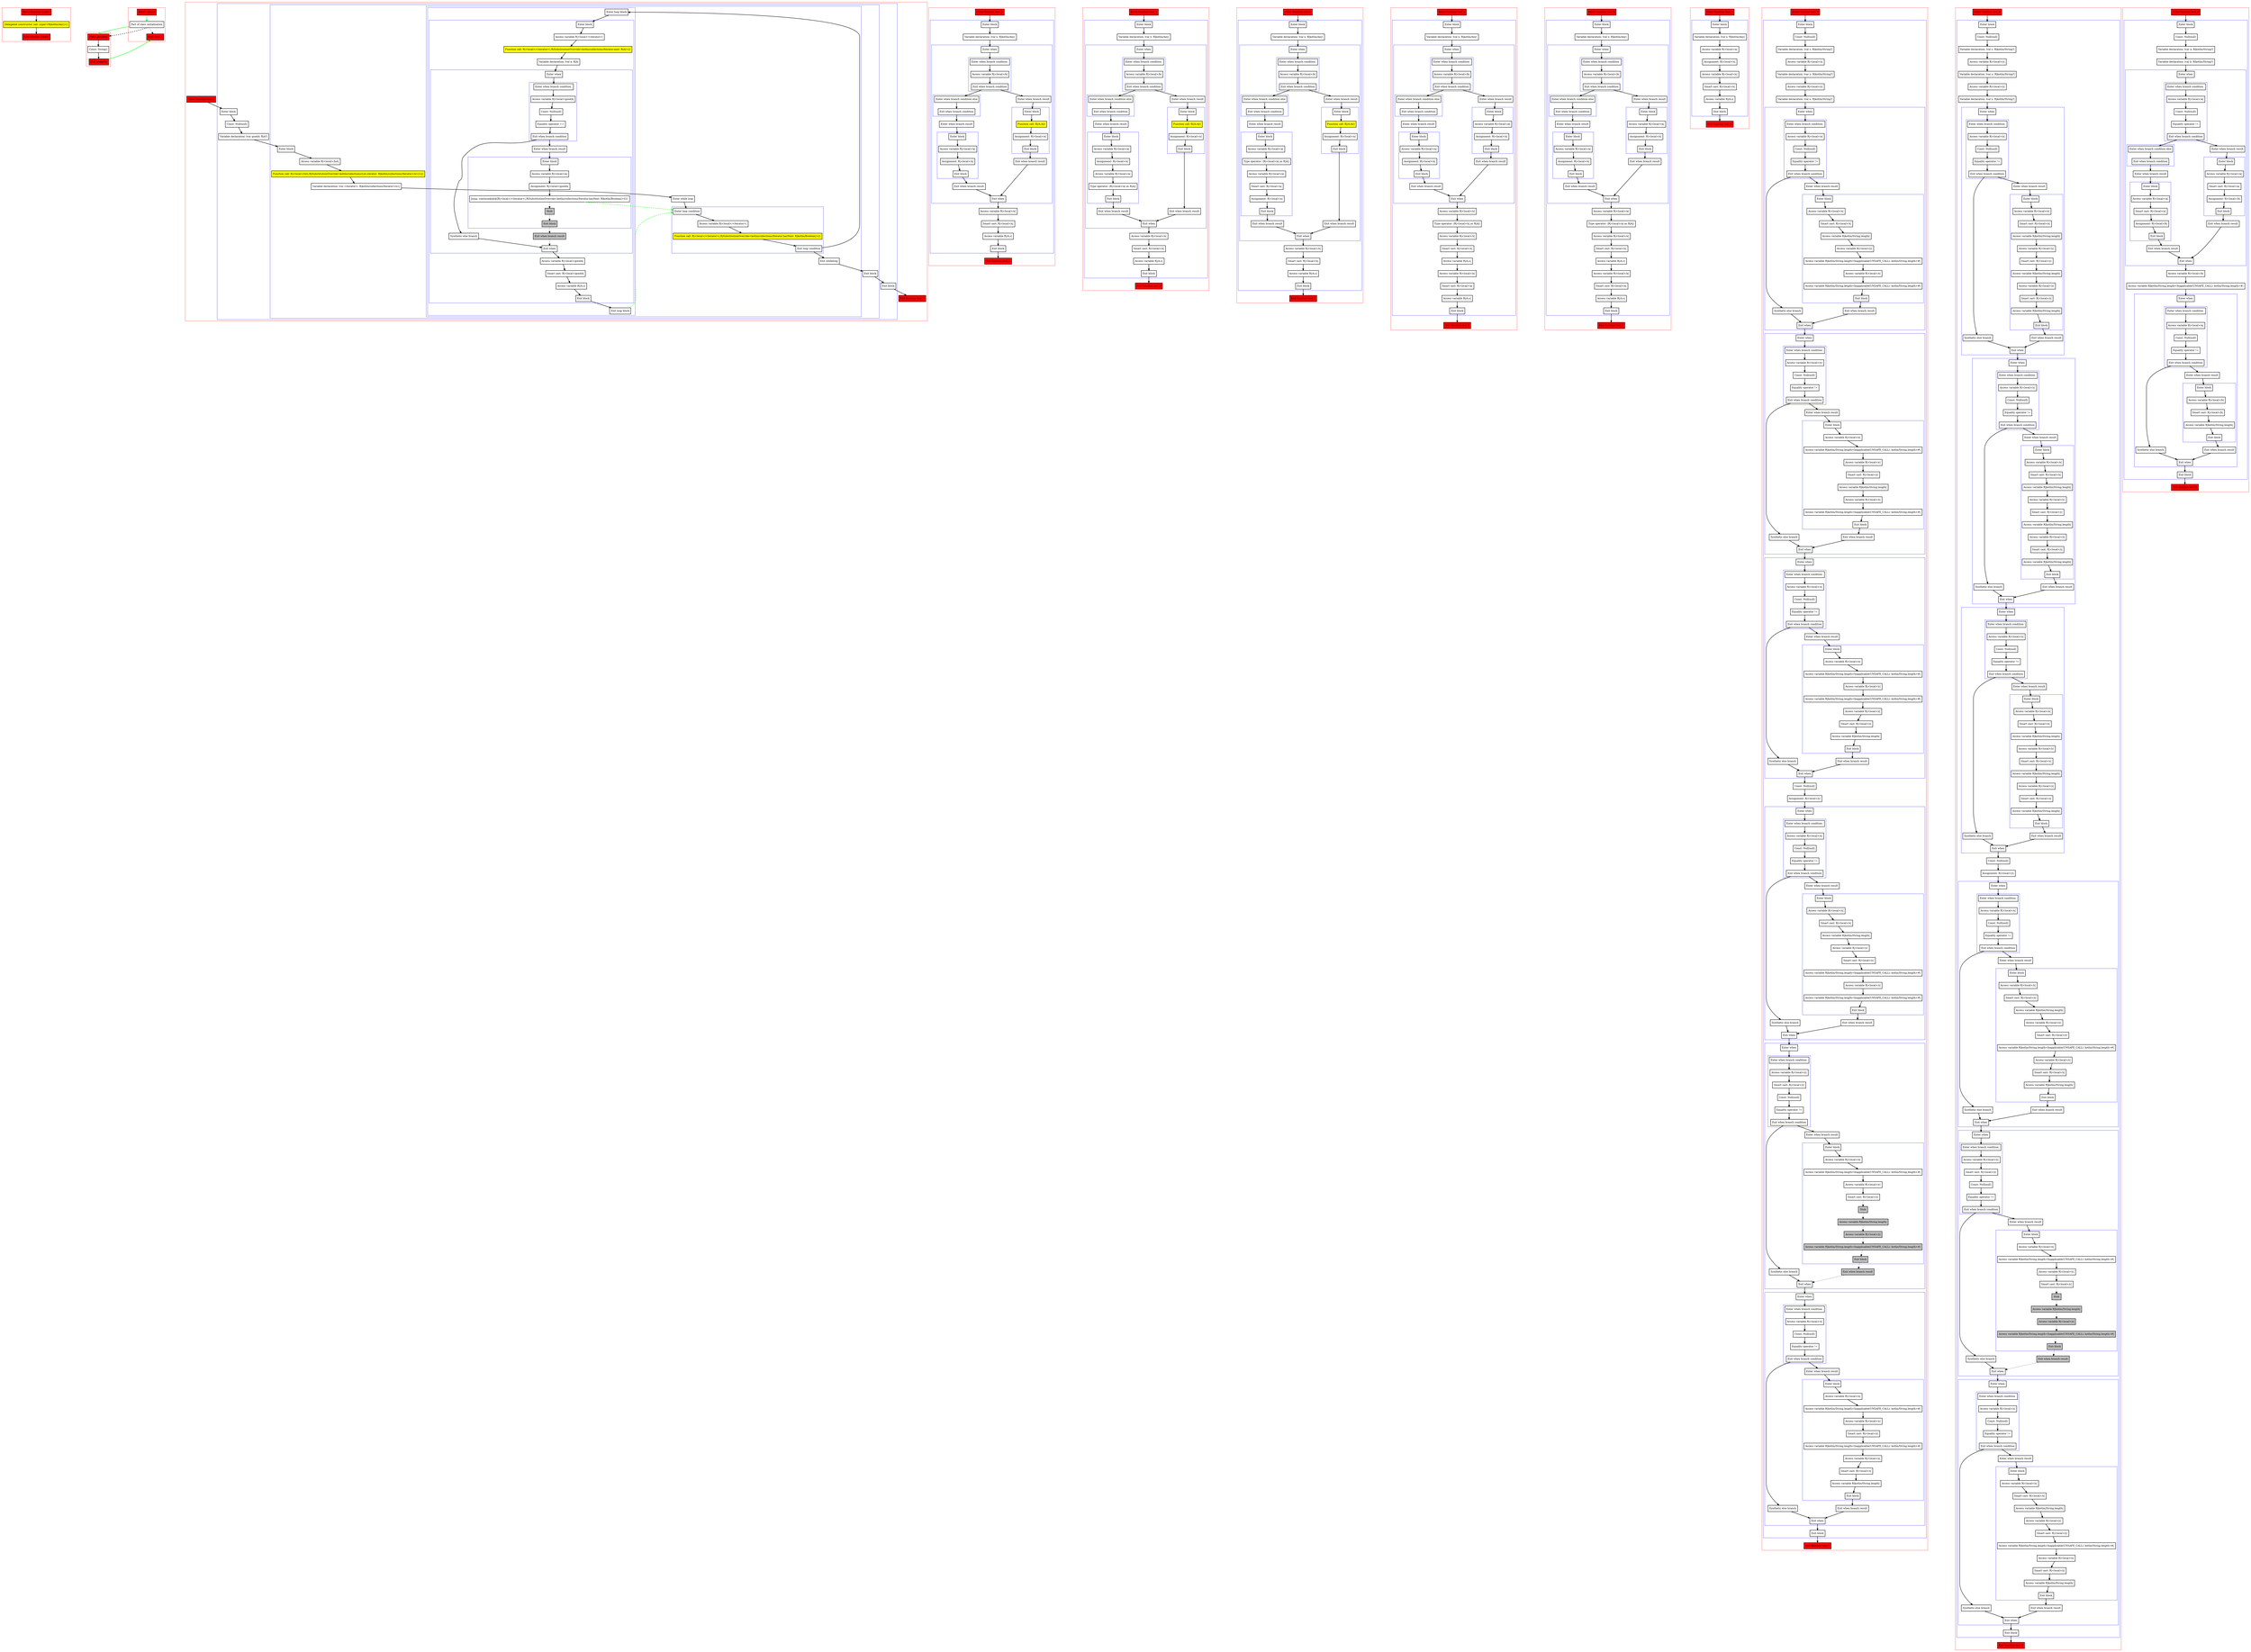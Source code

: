 digraph boundSmartcastsInBranches_kt {
    graph [nodesep=3]
    node [shape=box penwidth=2]
    edge [penwidth=2]

    subgraph cluster_0 {
        color=red
        0 [label="Enter function <init>" style="filled" fillcolor=red];
        1 [label="Delegated constructor call: super<R|kotlin/Any|>()" style="filled" fillcolor=yellow];
        2 [label="Exit function <init>" style="filled" fillcolor=red];
    }
    0 -> {1};
    1 -> {2};

    subgraph cluster_1 {
        color=red
        3 [label="Enter property" style="filled" fillcolor=red];
        4 [label="Const: String()"];
        5 [label="Exit property" style="filled" fillcolor=red];
    }
    3 -> {4};
    4 -> {5};
    5 -> {8} [color=green];

    subgraph cluster_2 {
        color=red
        6 [label="Enter class A" style="filled" fillcolor=red];
        7 [label="Part of class initialization"];
        8 [label="Exit class A" style="filled" fillcolor=red];
    }
    6 -> {7} [color=green];
    7 -> {3} [color=green];
    7 -> {8} [style=dotted];
    7 -> {3} [style=dashed];

    subgraph cluster_3 {
        color=red
        9 [label="Enter function test_0" style="filled" fillcolor=red];
        subgraph cluster_4 {
            color=blue
            10 [label="Enter block"];
            11 [label="Const: Null(null)"];
            12 [label="Variable declaration: lvar goodA: R|A?|"];
            subgraph cluster_5 {
                color=blue
                13 [label="Enter block"];
                14 [label="Access variable R|<local>/list|"];
                15 [label="Function call: R|<local>/list|.R|SubstitutionOverride<kotlin/collections/List.iterator: R|kotlin/collections/Iterator<A>|>|()" style="filled" fillcolor=yellow];
                16 [label="Variable declaration: lval <iterator>: R|kotlin/collections/Iterator<A>|"];
                subgraph cluster_6 {
                    color=blue
                    17 [label="Enter while loop"];
                    subgraph cluster_7 {
                        color=blue
                        18 [label="Enter loop condition"];
                        19 [label="Access variable R|<local>/<iterator>|"];
                        20 [label="Function call: R|<local>/<iterator>|.R|SubstitutionOverride<kotlin/collections/Iterator.hasNext: R|kotlin/Boolean|>|()" style="filled" fillcolor=yellow];
                        21 [label="Exit loop condition"];
                    }
                    subgraph cluster_8 {
                        color=blue
                        22 [label="Enter loop block"];
                        subgraph cluster_9 {
                            color=blue
                            23 [label="Enter block"];
                            24 [label="Access variable R|<local>/<iterator>|"];
                            25 [label="Function call: R|<local>/<iterator>|.R|SubstitutionOverride<kotlin/collections/Iterator.next: R|A|>|()" style="filled" fillcolor=yellow];
                            26 [label="Variable declaration: lval a: R|A|"];
                            subgraph cluster_10 {
                                color=blue
                                27 [label="Enter when"];
                                subgraph cluster_11 {
                                    color=blue
                                    28 [label="Enter when branch condition "];
                                    29 [label="Access variable R|<local>/goodA|"];
                                    30 [label="Const: Null(null)"];
                                    31 [label="Equality operator =="];
                                    32 [label="Exit when branch condition"];
                                }
                                33 [label="Synthetic else branch"];
                                34 [label="Enter when branch result"];
                                subgraph cluster_12 {
                                    color=blue
                                    35 [label="Enter block"];
                                    36 [label="Access variable R|<local>/a|"];
                                    37 [label="Assignment: R|<local>/goodA|"];
                                    38 [label="Jump: continue@@@[R|<local>/<iterator>|.R|SubstitutionOverride<kotlin/collections/Iterator.hasNext: R|kotlin/Boolean|>|()] "];
                                    39 [label="Stub" style="filled" fillcolor=gray];
                                    40 [label="Exit block" style="filled" fillcolor=gray];
                                }
                                41 [label="Exit when branch result" style="filled" fillcolor=gray];
                                42 [label="Exit when"];
                            }
                            43 [label="Access variable R|<local>/goodA|"];
                            44 [label="Smart cast: R|<local>/goodA|"];
                            45 [label="Access variable R|/A.s|"];
                            46 [label="Exit block"];
                        }
                        47 [label="Exit loop block"];
                    }
                    48 [label="Exit whileloop"];
                }
                49 [label="Exit block"];
            }
            50 [label="Exit block"];
        }
        51 [label="Exit function test_0" style="filled" fillcolor=red];
    }
    9 -> {10};
    10 -> {11};
    11 -> {12};
    12 -> {13};
    13 -> {14};
    14 -> {15};
    15 -> {16};
    16 -> {17};
    17 -> {18};
    18 -> {19};
    19 -> {20};
    20 -> {21};
    21 -> {22 48};
    22 -> {23};
    23 -> {24};
    24 -> {25};
    25 -> {26};
    26 -> {27};
    27 -> {28};
    28 -> {29};
    29 -> {30};
    30 -> {31};
    31 -> {32};
    32 -> {33 34};
    33 -> {42};
    34 -> {35};
    35 -> {36};
    36 -> {37};
    37 -> {38};
    38 -> {18} [color=green style=dashed];
    38 -> {39} [style=dotted];
    39 -> {40} [style=dotted];
    40 -> {41} [style=dotted];
    41 -> {42} [style=dotted];
    42 -> {43};
    43 -> {44};
    44 -> {45};
    45 -> {46};
    46 -> {47};
    47 -> {18} [color=green style=dashed];
    48 -> {49};
    49 -> {50};
    50 -> {51};

    subgraph cluster_13 {
        color=red
        52 [label="Enter function test_1" style="filled" fillcolor=red];
        subgraph cluster_14 {
            color=blue
            53 [label="Enter block"];
            54 [label="Variable declaration: lval x: R|kotlin/Any|"];
            subgraph cluster_15 {
                color=blue
                55 [label="Enter when"];
                subgraph cluster_16 {
                    color=blue
                    56 [label="Enter when branch condition "];
                    57 [label="Access variable R|<local>/b|"];
                    58 [label="Exit when branch condition"];
                }
                subgraph cluster_17 {
                    color=blue
                    59 [label="Enter when branch condition else"];
                    60 [label="Exit when branch condition"];
                }
                61 [label="Enter when branch result"];
                subgraph cluster_18 {
                    color=blue
                    62 [label="Enter block"];
                    63 [label="Access variable R|<local>/a|"];
                    64 [label="Assignment: R|<local>/x|"];
                    65 [label="Exit block"];
                }
                66 [label="Exit when branch result"];
                67 [label="Enter when branch result"];
                subgraph cluster_19 {
                    color=blue
                    68 [label="Enter block"];
                    69 [label="Function call: R|/A.A|()" style="filled" fillcolor=yellow];
                    70 [label="Assignment: R|<local>/x|"];
                    71 [label="Exit block"];
                }
                72 [label="Exit when branch result"];
                73 [label="Exit when"];
            }
            74 [label="Access variable R|<local>/x|"];
            75 [label="Smart cast: R|<local>/x|"];
            76 [label="Access variable R|/A.s|"];
            77 [label="Exit block"];
        }
        78 [label="Exit function test_1" style="filled" fillcolor=red];
    }
    52 -> {53};
    53 -> {54};
    54 -> {55};
    55 -> {56};
    56 -> {57};
    57 -> {58};
    58 -> {59 67};
    59 -> {60};
    60 -> {61};
    61 -> {62};
    62 -> {63};
    63 -> {64};
    64 -> {65};
    65 -> {66};
    66 -> {73};
    67 -> {68};
    68 -> {69};
    69 -> {70};
    70 -> {71};
    71 -> {72};
    72 -> {73};
    73 -> {74};
    74 -> {75};
    75 -> {76};
    76 -> {77};
    77 -> {78};

    subgraph cluster_20 {
        color=red
        79 [label="Enter function test_2" style="filled" fillcolor=red];
        subgraph cluster_21 {
            color=blue
            80 [label="Enter block"];
            81 [label="Variable declaration: lval x: R|kotlin/Any|"];
            subgraph cluster_22 {
                color=blue
                82 [label="Enter when"];
                subgraph cluster_23 {
                    color=blue
                    83 [label="Enter when branch condition "];
                    84 [label="Access variable R|<local>/b|"];
                    85 [label="Exit when branch condition"];
                }
                subgraph cluster_24 {
                    color=blue
                    86 [label="Enter when branch condition else"];
                    87 [label="Exit when branch condition"];
                }
                88 [label="Enter when branch result"];
                subgraph cluster_25 {
                    color=blue
                    89 [label="Enter block"];
                    90 [label="Access variable R|<local>/a|"];
                    91 [label="Assignment: R|<local>/x|"];
                    92 [label="Access variable R|<local>/a|"];
                    93 [label="Type operator: (R|<local>/a| as R|A|)"];
                    94 [label="Exit block"];
                }
                95 [label="Exit when branch result"];
                96 [label="Enter when branch result"];
                subgraph cluster_26 {
                    color=blue
                    97 [label="Enter block"];
                    98 [label="Function call: R|/A.A|()" style="filled" fillcolor=yellow];
                    99 [label="Assignment: R|<local>/x|"];
                    100 [label="Exit block"];
                }
                101 [label="Exit when branch result"];
                102 [label="Exit when"];
            }
            103 [label="Access variable R|<local>/x|"];
            104 [label="Smart cast: R|<local>/x|"];
            105 [label="Access variable R|/A.s|"];
            106 [label="Exit block"];
        }
        107 [label="Exit function test_2" style="filled" fillcolor=red];
    }
    79 -> {80};
    80 -> {81};
    81 -> {82};
    82 -> {83};
    83 -> {84};
    84 -> {85};
    85 -> {86 96};
    86 -> {87};
    87 -> {88};
    88 -> {89};
    89 -> {90};
    90 -> {91};
    91 -> {92};
    92 -> {93};
    93 -> {94};
    94 -> {95};
    95 -> {102};
    96 -> {97};
    97 -> {98};
    98 -> {99};
    99 -> {100};
    100 -> {101};
    101 -> {102};
    102 -> {103};
    103 -> {104};
    104 -> {105};
    105 -> {106};
    106 -> {107};

    subgraph cluster_27 {
        color=red
        108 [label="Enter function test_3" style="filled" fillcolor=red];
        subgraph cluster_28 {
            color=blue
            109 [label="Enter block"];
            110 [label="Variable declaration: lval x: R|kotlin/Any|"];
            subgraph cluster_29 {
                color=blue
                111 [label="Enter when"];
                subgraph cluster_30 {
                    color=blue
                    112 [label="Enter when branch condition "];
                    113 [label="Access variable R|<local>/b|"];
                    114 [label="Exit when branch condition"];
                }
                subgraph cluster_31 {
                    color=blue
                    115 [label="Enter when branch condition else"];
                    116 [label="Exit when branch condition"];
                }
                117 [label="Enter when branch result"];
                subgraph cluster_32 {
                    color=blue
                    118 [label="Enter block"];
                    119 [label="Access variable R|<local>/a|"];
                    120 [label="Type operator: (R|<local>/a| as R|A|)"];
                    121 [label="Access variable R|<local>/a|"];
                    122 [label="Smart cast: R|<local>/a|"];
                    123 [label="Assignment: R|<local>/x|"];
                    124 [label="Exit block"];
                }
                125 [label="Exit when branch result"];
                126 [label="Enter when branch result"];
                subgraph cluster_33 {
                    color=blue
                    127 [label="Enter block"];
                    128 [label="Function call: R|/A.A|()" style="filled" fillcolor=yellow];
                    129 [label="Assignment: R|<local>/x|"];
                    130 [label="Exit block"];
                }
                131 [label="Exit when branch result"];
                132 [label="Exit when"];
            }
            133 [label="Access variable R|<local>/x|"];
            134 [label="Smart cast: R|<local>/x|"];
            135 [label="Access variable R|/A.s|"];
            136 [label="Exit block"];
        }
        137 [label="Exit function test_3" style="filled" fillcolor=red];
    }
    108 -> {109};
    109 -> {110};
    110 -> {111};
    111 -> {112};
    112 -> {113};
    113 -> {114};
    114 -> {115 126};
    115 -> {116};
    116 -> {117};
    117 -> {118};
    118 -> {119};
    119 -> {120};
    120 -> {121};
    121 -> {122};
    122 -> {123};
    123 -> {124};
    124 -> {125};
    125 -> {132};
    126 -> {127};
    127 -> {128};
    128 -> {129};
    129 -> {130};
    130 -> {131};
    131 -> {132};
    132 -> {133};
    133 -> {134};
    134 -> {135};
    135 -> {136};
    136 -> {137};

    subgraph cluster_34 {
        color=red
        138 [label="Enter function test_4" style="filled" fillcolor=red];
        subgraph cluster_35 {
            color=blue
            139 [label="Enter block"];
            140 [label="Variable declaration: lval x: R|kotlin/Any|"];
            subgraph cluster_36 {
                color=blue
                141 [label="Enter when"];
                subgraph cluster_37 {
                    color=blue
                    142 [label="Enter when branch condition "];
                    143 [label="Access variable R|<local>/b|"];
                    144 [label="Exit when branch condition"];
                }
                subgraph cluster_38 {
                    color=blue
                    145 [label="Enter when branch condition else"];
                    146 [label="Exit when branch condition"];
                }
                147 [label="Enter when branch result"];
                subgraph cluster_39 {
                    color=blue
                    148 [label="Enter block"];
                    149 [label="Access variable R|<local>/a|"];
                    150 [label="Assignment: R|<local>/x|"];
                    151 [label="Exit block"];
                }
                152 [label="Exit when branch result"];
                153 [label="Enter when branch result"];
                subgraph cluster_40 {
                    color=blue
                    154 [label="Enter block"];
                    155 [label="Access variable R|<local>/a|"];
                    156 [label="Assignment: R|<local>/x|"];
                    157 [label="Exit block"];
                }
                158 [label="Exit when branch result"];
                159 [label="Exit when"];
            }
            160 [label="Access variable R|<local>/x|"];
            161 [label="Type operator: (R|<local>/x| as R|A|)"];
            162 [label="Access variable R|<local>/x|"];
            163 [label="Smart cast: R|<local>/x|"];
            164 [label="Access variable R|/A.s|"];
            165 [label="Access variable R|<local>/a|"];
            166 [label="Smart cast: R|<local>/a|"];
            167 [label="Access variable R|/A.s|"];
            168 [label="Exit block"];
        }
        169 [label="Exit function test_4" style="filled" fillcolor=red];
    }
    138 -> {139};
    139 -> {140};
    140 -> {141};
    141 -> {142};
    142 -> {143};
    143 -> {144};
    144 -> {145 153};
    145 -> {146};
    146 -> {147};
    147 -> {148};
    148 -> {149};
    149 -> {150};
    150 -> {151};
    151 -> {152};
    152 -> {159};
    153 -> {154};
    154 -> {155};
    155 -> {156};
    156 -> {157};
    157 -> {158};
    158 -> {159};
    159 -> {160};
    160 -> {161};
    161 -> {162};
    162 -> {163};
    163 -> {164};
    164 -> {165};
    165 -> {166};
    166 -> {167};
    167 -> {168};
    168 -> {169};

    subgraph cluster_41 {
        color=red
        170 [label="Enter function test_5" style="filled" fillcolor=red];
        subgraph cluster_42 {
            color=blue
            171 [label="Enter block"];
            172 [label="Variable declaration: lval x: R|kotlin/Any|"];
            subgraph cluster_43 {
                color=blue
                173 [label="Enter when"];
                subgraph cluster_44 {
                    color=blue
                    174 [label="Enter when branch condition "];
                    175 [label="Access variable R|<local>/b|"];
                    176 [label="Exit when branch condition"];
                }
                subgraph cluster_45 {
                    color=blue
                    177 [label="Enter when branch condition else"];
                    178 [label="Exit when branch condition"];
                }
                179 [label="Enter when branch result"];
                subgraph cluster_46 {
                    color=blue
                    180 [label="Enter block"];
                    181 [label="Access variable R|<local>/a|"];
                    182 [label="Assignment: R|<local>/x|"];
                    183 [label="Exit block"];
                }
                184 [label="Exit when branch result"];
                185 [label="Enter when branch result"];
                subgraph cluster_47 {
                    color=blue
                    186 [label="Enter block"];
                    187 [label="Access variable R|<local>/a|"];
                    188 [label="Assignment: R|<local>/x|"];
                    189 [label="Exit block"];
                }
                190 [label="Exit when branch result"];
                191 [label="Exit when"];
            }
            192 [label="Access variable R|<local>/a|"];
            193 [label="Type operator: (R|<local>/a| as R|A|)"];
            194 [label="Access variable R|<local>/x|"];
            195 [label="Smart cast: R|<local>/x|"];
            196 [label="Access variable R|/A.s|"];
            197 [label="Access variable R|<local>/a|"];
            198 [label="Smart cast: R|<local>/a|"];
            199 [label="Access variable R|/A.s|"];
            200 [label="Exit block"];
        }
        201 [label="Exit function test_5" style="filled" fillcolor=red];
    }
    170 -> {171};
    171 -> {172};
    172 -> {173};
    173 -> {174};
    174 -> {175};
    175 -> {176};
    176 -> {177 185};
    177 -> {178};
    178 -> {179};
    179 -> {180};
    180 -> {181};
    181 -> {182};
    182 -> {183};
    183 -> {184};
    184 -> {191};
    185 -> {186};
    186 -> {187};
    187 -> {188};
    188 -> {189};
    189 -> {190};
    190 -> {191};
    191 -> {192};
    192 -> {193};
    193 -> {194};
    194 -> {195};
    195 -> {196};
    196 -> {197};
    197 -> {198};
    198 -> {199};
    199 -> {200};
    200 -> {201};

    subgraph cluster_48 {
        color=red
        202 [label="Enter function test_6" style="filled" fillcolor=red];
        subgraph cluster_49 {
            color=blue
            203 [label="Enter block"];
            204 [label="Variable declaration: lval x: R|kotlin/Any|"];
            205 [label="Access variable R|<local>/a|"];
            206 [label="Assignment: R|<local>/x|"];
            207 [label="Access variable R|<local>/x|"];
            208 [label="Smart cast: R|<local>/x|"];
            209 [label="Access variable R|/A.s|"];
            210 [label="Exit block"];
        }
        211 [label="Exit function test_6" style="filled" fillcolor=red];
    }
    202 -> {203};
    203 -> {204};
    204 -> {205};
    205 -> {206};
    206 -> {207};
    207 -> {208};
    208 -> {209};
    209 -> {210};
    210 -> {211};

    subgraph cluster_50 {
        color=red
        212 [label="Enter function test_7" style="filled" fillcolor=red];
        subgraph cluster_51 {
            color=blue
            213 [label="Enter block"];
            214 [label="Const: Null(null)"];
            215 [label="Variable declaration: lval z: R|kotlin/String?|"];
            216 [label="Access variable R|<local>/z|"];
            217 [label="Variable declaration: lvar y: R|kotlin/String?|"];
            218 [label="Access variable R|<local>/y|"];
            219 [label="Variable declaration: lval x: R|kotlin/String?|"];
            subgraph cluster_52 {
                color=blue
                220 [label="Enter when"];
                subgraph cluster_53 {
                    color=blue
                    221 [label="Enter when branch condition "];
                    222 [label="Access variable R|<local>/x|"];
                    223 [label="Const: Null(null)"];
                    224 [label="Equality operator !="];
                    225 [label="Exit when branch condition"];
                }
                226 [label="Synthetic else branch"];
                227 [label="Enter when branch result"];
                subgraph cluster_54 {
                    color=blue
                    228 [label="Enter block"];
                    229 [label="Access variable R|<local>/x|"];
                    230 [label="Smart cast: R|<local>/x|"];
                    231 [label="Access variable R|kotlin/String.length|"];
                    232 [label="Access variable R|<local>/y|"];
                    233 [label="Access variable R|kotlin/String.length<Inapplicable(UNSAFE_CALL): kotlin/String.length>#|"];
                    234 [label="Access variable R|<local>/z|"];
                    235 [label="Access variable R|kotlin/String.length<Inapplicable(UNSAFE_CALL): kotlin/String.length>#|"];
                    236 [label="Exit block"];
                }
                237 [label="Exit when branch result"];
                238 [label="Exit when"];
            }
            subgraph cluster_55 {
                color=blue
                239 [label="Enter when"];
                subgraph cluster_56 {
                    color=blue
                    240 [label="Enter when branch condition "];
                    241 [label="Access variable R|<local>/y|"];
                    242 [label="Const: Null(null)"];
                    243 [label="Equality operator !="];
                    244 [label="Exit when branch condition"];
                }
                245 [label="Synthetic else branch"];
                246 [label="Enter when branch result"];
                subgraph cluster_57 {
                    color=blue
                    247 [label="Enter block"];
                    248 [label="Access variable R|<local>/x|"];
                    249 [label="Access variable R|kotlin/String.length<Inapplicable(UNSAFE_CALL): kotlin/String.length>#|"];
                    250 [label="Access variable R|<local>/y|"];
                    251 [label="Smart cast: R|<local>/y|"];
                    252 [label="Access variable R|kotlin/String.length|"];
                    253 [label="Access variable R|<local>/z|"];
                    254 [label="Access variable R|kotlin/String.length<Inapplicable(UNSAFE_CALL): kotlin/String.length>#|"];
                    255 [label="Exit block"];
                }
                256 [label="Exit when branch result"];
                257 [label="Exit when"];
            }
            subgraph cluster_58 {
                color=blue
                258 [label="Enter when"];
                subgraph cluster_59 {
                    color=blue
                    259 [label="Enter when branch condition "];
                    260 [label="Access variable R|<local>/z|"];
                    261 [label="Const: Null(null)"];
                    262 [label="Equality operator !="];
                    263 [label="Exit when branch condition"];
                }
                264 [label="Synthetic else branch"];
                265 [label="Enter when branch result"];
                subgraph cluster_60 {
                    color=blue
                    266 [label="Enter block"];
                    267 [label="Access variable R|<local>/x|"];
                    268 [label="Access variable R|kotlin/String.length<Inapplicable(UNSAFE_CALL): kotlin/String.length>#|"];
                    269 [label="Access variable R|<local>/y|"];
                    270 [label="Access variable R|kotlin/String.length<Inapplicable(UNSAFE_CALL): kotlin/String.length>#|"];
                    271 [label="Access variable R|<local>/z|"];
                    272 [label="Smart cast: R|<local>/z|"];
                    273 [label="Access variable R|kotlin/String.length|"];
                    274 [label="Exit block"];
                }
                275 [label="Exit when branch result"];
                276 [label="Exit when"];
            }
            277 [label="Const: Null(null)"];
            278 [label="Assignment: R|<local>/y|"];
            subgraph cluster_61 {
                color=blue
                279 [label="Enter when"];
                subgraph cluster_62 {
                    color=blue
                    280 [label="Enter when branch condition "];
                    281 [label="Access variable R|<local>/x|"];
                    282 [label="Const: Null(null)"];
                    283 [label="Equality operator !="];
                    284 [label="Exit when branch condition"];
                }
                285 [label="Synthetic else branch"];
                286 [label="Enter when branch result"];
                subgraph cluster_63 {
                    color=blue
                    287 [label="Enter block"];
                    288 [label="Access variable R|<local>/x|"];
                    289 [label="Smart cast: R|<local>/x|"];
                    290 [label="Access variable R|kotlin/String.length|"];
                    291 [label="Access variable R|<local>/y|"];
                    292 [label="Smart cast: R|<local>/y|"];
                    293 [label="Access variable R|kotlin/String.length<Inapplicable(UNSAFE_CALL): kotlin/String.length>#|"];
                    294 [label="Access variable R|<local>/z|"];
                    295 [label="Access variable R|kotlin/String.length<Inapplicable(UNSAFE_CALL): kotlin/String.length>#|"];
                    296 [label="Exit block"];
                }
                297 [label="Exit when branch result"];
                298 [label="Exit when"];
            }
            subgraph cluster_64 {
                color=blue
                299 [label="Enter when"];
                subgraph cluster_65 {
                    color=blue
                    300 [label="Enter when branch condition "];
                    301 [label="Access variable R|<local>/y|"];
                    302 [label="Smart cast: R|<local>/y|"];
                    303 [label="Const: Null(null)"];
                    304 [label="Equality operator !="];
                    305 [label="Exit when branch condition"];
                }
                306 [label="Synthetic else branch"];
                307 [label="Enter when branch result"];
                subgraph cluster_66 {
                    color=blue
                    308 [label="Enter block"];
                    309 [label="Access variable R|<local>/x|"];
                    310 [label="Access variable R|kotlin/String.length<Inapplicable(UNSAFE_CALL): kotlin/String.length>#|"];
                    311 [label="Access variable R|<local>/y|"];
                    312 [label="Smart cast: R|<local>/y|"];
                    313 [label="Stub" style="filled" fillcolor=gray];
                    314 [label="Access variable R|kotlin/String.length|" style="filled" fillcolor=gray];
                    315 [label="Access variable R|<local>/z|" style="filled" fillcolor=gray];
                    316 [label="Access variable R|kotlin/String.length<Inapplicable(UNSAFE_CALL): kotlin/String.length>#|" style="filled" fillcolor=gray];
                    317 [label="Exit block" style="filled" fillcolor=gray];
                }
                318 [label="Exit when branch result" style="filled" fillcolor=gray];
                319 [label="Exit when"];
            }
            subgraph cluster_67 {
                color=blue
                320 [label="Enter when"];
                subgraph cluster_68 {
                    color=blue
                    321 [label="Enter when branch condition "];
                    322 [label="Access variable R|<local>/z|"];
                    323 [label="Const: Null(null)"];
                    324 [label="Equality operator !="];
                    325 [label="Exit when branch condition"];
                }
                326 [label="Synthetic else branch"];
                327 [label="Enter when branch result"];
                subgraph cluster_69 {
                    color=blue
                    328 [label="Enter block"];
                    329 [label="Access variable R|<local>/x|"];
                    330 [label="Access variable R|kotlin/String.length<Inapplicable(UNSAFE_CALL): kotlin/String.length>#|"];
                    331 [label="Access variable R|<local>/y|"];
                    332 [label="Smart cast: R|<local>/y|"];
                    333 [label="Access variable R|kotlin/String.length<Inapplicable(UNSAFE_CALL): kotlin/String.length>#|"];
                    334 [label="Access variable R|<local>/z|"];
                    335 [label="Smart cast: R|<local>/z|"];
                    336 [label="Access variable R|kotlin/String.length|"];
                    337 [label="Exit block"];
                }
                338 [label="Exit when branch result"];
                339 [label="Exit when"];
            }
            340 [label="Exit block"];
        }
        341 [label="Exit function test_7" style="filled" fillcolor=red];
    }
    212 -> {213};
    213 -> {214};
    214 -> {215};
    215 -> {216};
    216 -> {217};
    217 -> {218};
    218 -> {219};
    219 -> {220};
    220 -> {221};
    221 -> {222};
    222 -> {223};
    223 -> {224};
    224 -> {225};
    225 -> {226 227};
    226 -> {238};
    227 -> {228};
    228 -> {229};
    229 -> {230};
    230 -> {231};
    231 -> {232};
    232 -> {233};
    233 -> {234};
    234 -> {235};
    235 -> {236};
    236 -> {237};
    237 -> {238};
    238 -> {239};
    239 -> {240};
    240 -> {241};
    241 -> {242};
    242 -> {243};
    243 -> {244};
    244 -> {245 246};
    245 -> {257};
    246 -> {247};
    247 -> {248};
    248 -> {249};
    249 -> {250};
    250 -> {251};
    251 -> {252};
    252 -> {253};
    253 -> {254};
    254 -> {255};
    255 -> {256};
    256 -> {257};
    257 -> {258};
    258 -> {259};
    259 -> {260};
    260 -> {261};
    261 -> {262};
    262 -> {263};
    263 -> {264 265};
    264 -> {276};
    265 -> {266};
    266 -> {267};
    267 -> {268};
    268 -> {269};
    269 -> {270};
    270 -> {271};
    271 -> {272};
    272 -> {273};
    273 -> {274};
    274 -> {275};
    275 -> {276};
    276 -> {277};
    277 -> {278};
    278 -> {279};
    279 -> {280};
    280 -> {281};
    281 -> {282};
    282 -> {283};
    283 -> {284};
    284 -> {285 286};
    285 -> {298};
    286 -> {287};
    287 -> {288};
    288 -> {289};
    289 -> {290};
    290 -> {291};
    291 -> {292};
    292 -> {293};
    293 -> {294};
    294 -> {295};
    295 -> {296};
    296 -> {297};
    297 -> {298};
    298 -> {299};
    299 -> {300};
    300 -> {301};
    301 -> {302};
    302 -> {303};
    303 -> {304};
    304 -> {305};
    305 -> {306 307};
    306 -> {319};
    307 -> {308};
    308 -> {309};
    309 -> {310};
    310 -> {311};
    311 -> {312};
    312 -> {313} [style=dotted];
    313 -> {314} [style=dotted];
    314 -> {315} [style=dotted];
    315 -> {316} [style=dotted];
    316 -> {317} [style=dotted];
    317 -> {318} [style=dotted];
    318 -> {319} [style=dotted];
    319 -> {320};
    320 -> {321};
    321 -> {322};
    322 -> {323};
    323 -> {324};
    324 -> {325};
    325 -> {326 327};
    326 -> {339};
    327 -> {328};
    328 -> {329};
    329 -> {330};
    330 -> {331};
    331 -> {332};
    332 -> {333};
    333 -> {334};
    334 -> {335};
    335 -> {336};
    336 -> {337};
    337 -> {338};
    338 -> {339};
    339 -> {340};
    340 -> {341};

    subgraph cluster_70 {
        color=red
        342 [label="Enter function test_8" style="filled" fillcolor=red];
        subgraph cluster_71 {
            color=blue
            343 [label="Enter block"];
            344 [label="Const: Null(null)"];
            345 [label="Variable declaration: lval z: R|kotlin/String?|"];
            346 [label="Access variable R|<local>/z|"];
            347 [label="Variable declaration: lvar y: R|kotlin/String?|"];
            348 [label="Access variable R|<local>/y|"];
            349 [label="Variable declaration: lval x: R|kotlin/String?|"];
            subgraph cluster_72 {
                color=blue
                350 [label="Enter when"];
                subgraph cluster_73 {
                    color=blue
                    351 [label="Enter when branch condition "];
                    352 [label="Access variable R|<local>/x|"];
                    353 [label="Const: Null(null)"];
                    354 [label="Equality operator !="];
                    355 [label="Exit when branch condition"];
                }
                356 [label="Synthetic else branch"];
                357 [label="Enter when branch result"];
                subgraph cluster_74 {
                    color=blue
                    358 [label="Enter block"];
                    359 [label="Access variable R|<local>/x|"];
                    360 [label="Smart cast: R|<local>/x|"];
                    361 [label="Access variable R|kotlin/String.length|"];
                    362 [label="Access variable R|<local>/y|"];
                    363 [label="Smart cast: R|<local>/y|"];
                    364 [label="Access variable R|kotlin/String.length|"];
                    365 [label="Access variable R|<local>/z|"];
                    366 [label="Smart cast: R|<local>/z|"];
                    367 [label="Access variable R|kotlin/String.length|"];
                    368 [label="Exit block"];
                }
                369 [label="Exit when branch result"];
                370 [label="Exit when"];
            }
            subgraph cluster_75 {
                color=blue
                371 [label="Enter when"];
                subgraph cluster_76 {
                    color=blue
                    372 [label="Enter when branch condition "];
                    373 [label="Access variable R|<local>/y|"];
                    374 [label="Const: Null(null)"];
                    375 [label="Equality operator !="];
                    376 [label="Exit when branch condition"];
                }
                377 [label="Synthetic else branch"];
                378 [label="Enter when branch result"];
                subgraph cluster_77 {
                    color=blue
                    379 [label="Enter block"];
                    380 [label="Access variable R|<local>/x|"];
                    381 [label="Smart cast: R|<local>/x|"];
                    382 [label="Access variable R|kotlin/String.length|"];
                    383 [label="Access variable R|<local>/y|"];
                    384 [label="Smart cast: R|<local>/y|"];
                    385 [label="Access variable R|kotlin/String.length|"];
                    386 [label="Access variable R|<local>/z|"];
                    387 [label="Smart cast: R|<local>/z|"];
                    388 [label="Access variable R|kotlin/String.length|"];
                    389 [label="Exit block"];
                }
                390 [label="Exit when branch result"];
                391 [label="Exit when"];
            }
            subgraph cluster_78 {
                color=blue
                392 [label="Enter when"];
                subgraph cluster_79 {
                    color=blue
                    393 [label="Enter when branch condition "];
                    394 [label="Access variable R|<local>/z|"];
                    395 [label="Const: Null(null)"];
                    396 [label="Equality operator !="];
                    397 [label="Exit when branch condition"];
                }
                398 [label="Synthetic else branch"];
                399 [label="Enter when branch result"];
                subgraph cluster_80 {
                    color=blue
                    400 [label="Enter block"];
                    401 [label="Access variable R|<local>/x|"];
                    402 [label="Smart cast: R|<local>/x|"];
                    403 [label="Access variable R|kotlin/String.length|"];
                    404 [label="Access variable R|<local>/y|"];
                    405 [label="Smart cast: R|<local>/y|"];
                    406 [label="Access variable R|kotlin/String.length|"];
                    407 [label="Access variable R|<local>/z|"];
                    408 [label="Smart cast: R|<local>/z|"];
                    409 [label="Access variable R|kotlin/String.length|"];
                    410 [label="Exit block"];
                }
                411 [label="Exit when branch result"];
                412 [label="Exit when"];
            }
            413 [label="Const: Null(null)"];
            414 [label="Assignment: R|<local>/y|"];
            subgraph cluster_81 {
                color=blue
                415 [label="Enter when"];
                subgraph cluster_82 {
                    color=blue
                    416 [label="Enter when branch condition "];
                    417 [label="Access variable R|<local>/x|"];
                    418 [label="Const: Null(null)"];
                    419 [label="Equality operator !="];
                    420 [label="Exit when branch condition"];
                }
                421 [label="Synthetic else branch"];
                422 [label="Enter when branch result"];
                subgraph cluster_83 {
                    color=blue
                    423 [label="Enter block"];
                    424 [label="Access variable R|<local>/x|"];
                    425 [label="Smart cast: R|<local>/x|"];
                    426 [label="Access variable R|kotlin/String.length|"];
                    427 [label="Access variable R|<local>/y|"];
                    428 [label="Smart cast: R|<local>/y|"];
                    429 [label="Access variable R|kotlin/String.length<Inapplicable(UNSAFE_CALL): kotlin/String.length>#|"];
                    430 [label="Access variable R|<local>/z|"];
                    431 [label="Smart cast: R|<local>/z|"];
                    432 [label="Access variable R|kotlin/String.length|"];
                    433 [label="Exit block"];
                }
                434 [label="Exit when branch result"];
                435 [label="Exit when"];
            }
            subgraph cluster_84 {
                color=blue
                436 [label="Enter when"];
                subgraph cluster_85 {
                    color=blue
                    437 [label="Enter when branch condition "];
                    438 [label="Access variable R|<local>/y|"];
                    439 [label="Smart cast: R|<local>/y|"];
                    440 [label="Const: Null(null)"];
                    441 [label="Equality operator !="];
                    442 [label="Exit when branch condition"];
                }
                443 [label="Synthetic else branch"];
                444 [label="Enter when branch result"];
                subgraph cluster_86 {
                    color=blue
                    445 [label="Enter block"];
                    446 [label="Access variable R|<local>/x|"];
                    447 [label="Access variable R|kotlin/String.length<Inapplicable(UNSAFE_CALL): kotlin/String.length>#|"];
                    448 [label="Access variable R|<local>/y|"];
                    449 [label="Smart cast: R|<local>/y|"];
                    450 [label="Stub" style="filled" fillcolor=gray];
                    451 [label="Access variable R|kotlin/String.length|" style="filled" fillcolor=gray];
                    452 [label="Access variable R|<local>/z|" style="filled" fillcolor=gray];
                    453 [label="Access variable R|kotlin/String.length<Inapplicable(UNSAFE_CALL): kotlin/String.length>#|" style="filled" fillcolor=gray];
                    454 [label="Exit block" style="filled" fillcolor=gray];
                }
                455 [label="Exit when branch result" style="filled" fillcolor=gray];
                456 [label="Exit when"];
            }
            subgraph cluster_87 {
                color=blue
                457 [label="Enter when"];
                subgraph cluster_88 {
                    color=blue
                    458 [label="Enter when branch condition "];
                    459 [label="Access variable R|<local>/z|"];
                    460 [label="Const: Null(null)"];
                    461 [label="Equality operator !="];
                    462 [label="Exit when branch condition"];
                }
                463 [label="Synthetic else branch"];
                464 [label="Enter when branch result"];
                subgraph cluster_89 {
                    color=blue
                    465 [label="Enter block"];
                    466 [label="Access variable R|<local>/x|"];
                    467 [label="Smart cast: R|<local>/x|"];
                    468 [label="Access variable R|kotlin/String.length|"];
                    469 [label="Access variable R|<local>/y|"];
                    470 [label="Smart cast: R|<local>/y|"];
                    471 [label="Access variable R|kotlin/String.length<Inapplicable(UNSAFE_CALL): kotlin/String.length>#|"];
                    472 [label="Access variable R|<local>/z|"];
                    473 [label="Smart cast: R|<local>/z|"];
                    474 [label="Access variable R|kotlin/String.length|"];
                    475 [label="Exit block"];
                }
                476 [label="Exit when branch result"];
                477 [label="Exit when"];
            }
            478 [label="Exit block"];
        }
        479 [label="Exit function test_8" style="filled" fillcolor=red];
    }
    342 -> {343};
    343 -> {344};
    344 -> {345};
    345 -> {346};
    346 -> {347};
    347 -> {348};
    348 -> {349};
    349 -> {350};
    350 -> {351};
    351 -> {352};
    352 -> {353};
    353 -> {354};
    354 -> {355};
    355 -> {356 357};
    356 -> {370};
    357 -> {358};
    358 -> {359};
    359 -> {360};
    360 -> {361};
    361 -> {362};
    362 -> {363};
    363 -> {364};
    364 -> {365};
    365 -> {366};
    366 -> {367};
    367 -> {368};
    368 -> {369};
    369 -> {370};
    370 -> {371};
    371 -> {372};
    372 -> {373};
    373 -> {374};
    374 -> {375};
    375 -> {376};
    376 -> {377 378};
    377 -> {391};
    378 -> {379};
    379 -> {380};
    380 -> {381};
    381 -> {382};
    382 -> {383};
    383 -> {384};
    384 -> {385};
    385 -> {386};
    386 -> {387};
    387 -> {388};
    388 -> {389};
    389 -> {390};
    390 -> {391};
    391 -> {392};
    392 -> {393};
    393 -> {394};
    394 -> {395};
    395 -> {396};
    396 -> {397};
    397 -> {398 399};
    398 -> {412};
    399 -> {400};
    400 -> {401};
    401 -> {402};
    402 -> {403};
    403 -> {404};
    404 -> {405};
    405 -> {406};
    406 -> {407};
    407 -> {408};
    408 -> {409};
    409 -> {410};
    410 -> {411};
    411 -> {412};
    412 -> {413};
    413 -> {414};
    414 -> {415};
    415 -> {416};
    416 -> {417};
    417 -> {418};
    418 -> {419};
    419 -> {420};
    420 -> {421 422};
    421 -> {435};
    422 -> {423};
    423 -> {424};
    424 -> {425};
    425 -> {426};
    426 -> {427};
    427 -> {428};
    428 -> {429};
    429 -> {430};
    430 -> {431};
    431 -> {432};
    432 -> {433};
    433 -> {434};
    434 -> {435};
    435 -> {436};
    436 -> {437};
    437 -> {438};
    438 -> {439};
    439 -> {440};
    440 -> {441};
    441 -> {442};
    442 -> {443 444};
    443 -> {456};
    444 -> {445};
    445 -> {446};
    446 -> {447};
    447 -> {448};
    448 -> {449};
    449 -> {450} [style=dotted];
    450 -> {451} [style=dotted];
    451 -> {452} [style=dotted];
    452 -> {453} [style=dotted];
    453 -> {454} [style=dotted];
    454 -> {455} [style=dotted];
    455 -> {456} [style=dotted];
    456 -> {457};
    457 -> {458};
    458 -> {459};
    459 -> {460};
    460 -> {461};
    461 -> {462};
    462 -> {463 464};
    463 -> {477};
    464 -> {465};
    465 -> {466};
    466 -> {467};
    467 -> {468};
    468 -> {469};
    469 -> {470};
    470 -> {471};
    471 -> {472};
    472 -> {473};
    473 -> {474};
    474 -> {475};
    475 -> {476};
    476 -> {477};
    477 -> {478};
    478 -> {479};

    subgraph cluster_90 {
        color=red
        480 [label="Enter function test_9" style="filled" fillcolor=red];
        subgraph cluster_91 {
            color=blue
            481 [label="Enter block"];
            482 [label="Const: Null(null)"];
            483 [label="Variable declaration: lvar a: R|kotlin/String?|"];
            484 [label="Variable declaration: lval b: R|kotlin/String?|"];
            subgraph cluster_92 {
                color=blue
                485 [label="Enter when"];
                subgraph cluster_93 {
                    color=blue
                    486 [label="Enter when branch condition "];
                    487 [label="Access variable R|<local>/a|"];
                    488 [label="Const: Null(null)"];
                    489 [label="Equality operator !="];
                    490 [label="Exit when branch condition"];
                }
                subgraph cluster_94 {
                    color=blue
                    491 [label="Enter when branch condition else"];
                    492 [label="Exit when branch condition"];
                }
                493 [label="Enter when branch result"];
                subgraph cluster_95 {
                    color=blue
                    494 [label="Enter block"];
                    495 [label="Access variable R|<local>/a|"];
                    496 [label="Smart cast: R|<local>/a|"];
                    497 [label="Assignment: R|<local>/b|"];
                    498 [label="Exit block"];
                }
                499 [label="Exit when branch result"];
                500 [label="Enter when branch result"];
                subgraph cluster_96 {
                    color=blue
                    501 [label="Enter block"];
                    502 [label="Access variable R|<local>/a|"];
                    503 [label="Smart cast: R|<local>/a|"];
                    504 [label="Assignment: R|<local>/b|"];
                    505 [label="Exit block"];
                }
                506 [label="Exit when branch result"];
                507 [label="Exit when"];
            }
            508 [label="Access variable R|<local>/b|"];
            509 [label="Access variable R|kotlin/String.length<Inapplicable(UNSAFE_CALL): kotlin/String.length>#|"];
            subgraph cluster_97 {
                color=blue
                510 [label="Enter when"];
                subgraph cluster_98 {
                    color=blue
                    511 [label="Enter when branch condition "];
                    512 [label="Access variable R|<local>/a|"];
                    513 [label="Const: Null(null)"];
                    514 [label="Equality operator !="];
                    515 [label="Exit when branch condition"];
                }
                516 [label="Synthetic else branch"];
                517 [label="Enter when branch result"];
                subgraph cluster_99 {
                    color=blue
                    518 [label="Enter block"];
                    519 [label="Access variable R|<local>/b|"];
                    520 [label="Smart cast: R|<local>/b|"];
                    521 [label="Access variable R|kotlin/String.length|"];
                    522 [label="Exit block"];
                }
                523 [label="Exit when branch result"];
                524 [label="Exit when"];
            }
            525 [label="Exit block"];
        }
        526 [label="Exit function test_9" style="filled" fillcolor=red];
    }
    480 -> {481};
    481 -> {482};
    482 -> {483};
    483 -> {484};
    484 -> {485};
    485 -> {486};
    486 -> {487};
    487 -> {488};
    488 -> {489};
    489 -> {490};
    490 -> {491 500};
    491 -> {492};
    492 -> {493};
    493 -> {494};
    494 -> {495};
    495 -> {496};
    496 -> {497};
    497 -> {498};
    498 -> {499};
    499 -> {507};
    500 -> {501};
    501 -> {502};
    502 -> {503};
    503 -> {504};
    504 -> {505};
    505 -> {506};
    506 -> {507};
    507 -> {508};
    508 -> {509};
    509 -> {510};
    510 -> {511};
    511 -> {512};
    512 -> {513};
    513 -> {514};
    514 -> {515};
    515 -> {516 517};
    516 -> {524};
    517 -> {518};
    518 -> {519};
    519 -> {520};
    520 -> {521};
    521 -> {522};
    522 -> {523};
    523 -> {524};
    524 -> {525};
    525 -> {526};

}
